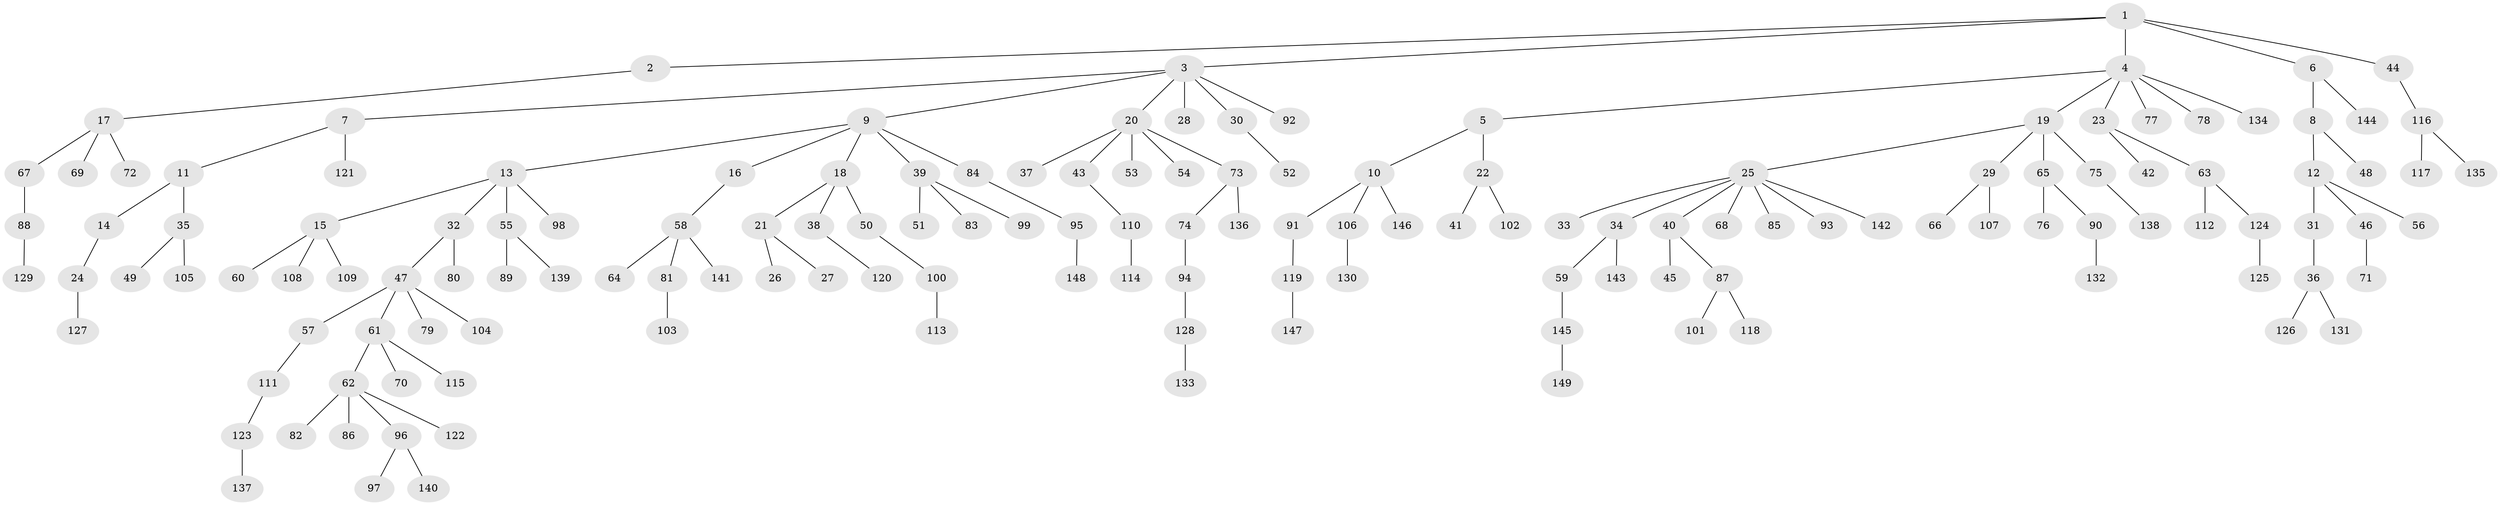 // Generated by graph-tools (version 1.1) at 2025/50/03/09/25 03:50:26]
// undirected, 149 vertices, 148 edges
graph export_dot {
graph [start="1"]
  node [color=gray90,style=filled];
  1;
  2;
  3;
  4;
  5;
  6;
  7;
  8;
  9;
  10;
  11;
  12;
  13;
  14;
  15;
  16;
  17;
  18;
  19;
  20;
  21;
  22;
  23;
  24;
  25;
  26;
  27;
  28;
  29;
  30;
  31;
  32;
  33;
  34;
  35;
  36;
  37;
  38;
  39;
  40;
  41;
  42;
  43;
  44;
  45;
  46;
  47;
  48;
  49;
  50;
  51;
  52;
  53;
  54;
  55;
  56;
  57;
  58;
  59;
  60;
  61;
  62;
  63;
  64;
  65;
  66;
  67;
  68;
  69;
  70;
  71;
  72;
  73;
  74;
  75;
  76;
  77;
  78;
  79;
  80;
  81;
  82;
  83;
  84;
  85;
  86;
  87;
  88;
  89;
  90;
  91;
  92;
  93;
  94;
  95;
  96;
  97;
  98;
  99;
  100;
  101;
  102;
  103;
  104;
  105;
  106;
  107;
  108;
  109;
  110;
  111;
  112;
  113;
  114;
  115;
  116;
  117;
  118;
  119;
  120;
  121;
  122;
  123;
  124;
  125;
  126;
  127;
  128;
  129;
  130;
  131;
  132;
  133;
  134;
  135;
  136;
  137;
  138;
  139;
  140;
  141;
  142;
  143;
  144;
  145;
  146;
  147;
  148;
  149;
  1 -- 2;
  1 -- 3;
  1 -- 4;
  1 -- 6;
  1 -- 44;
  2 -- 17;
  3 -- 7;
  3 -- 9;
  3 -- 20;
  3 -- 28;
  3 -- 30;
  3 -- 92;
  4 -- 5;
  4 -- 19;
  4 -- 23;
  4 -- 77;
  4 -- 78;
  4 -- 134;
  5 -- 10;
  5 -- 22;
  6 -- 8;
  6 -- 144;
  7 -- 11;
  7 -- 121;
  8 -- 12;
  8 -- 48;
  9 -- 13;
  9 -- 16;
  9 -- 18;
  9 -- 39;
  9 -- 84;
  10 -- 91;
  10 -- 106;
  10 -- 146;
  11 -- 14;
  11 -- 35;
  12 -- 31;
  12 -- 46;
  12 -- 56;
  13 -- 15;
  13 -- 32;
  13 -- 55;
  13 -- 98;
  14 -- 24;
  15 -- 60;
  15 -- 108;
  15 -- 109;
  16 -- 58;
  17 -- 67;
  17 -- 69;
  17 -- 72;
  18 -- 21;
  18 -- 38;
  18 -- 50;
  19 -- 25;
  19 -- 29;
  19 -- 65;
  19 -- 75;
  20 -- 37;
  20 -- 43;
  20 -- 53;
  20 -- 54;
  20 -- 73;
  21 -- 26;
  21 -- 27;
  22 -- 41;
  22 -- 102;
  23 -- 42;
  23 -- 63;
  24 -- 127;
  25 -- 33;
  25 -- 34;
  25 -- 40;
  25 -- 68;
  25 -- 85;
  25 -- 93;
  25 -- 142;
  29 -- 66;
  29 -- 107;
  30 -- 52;
  31 -- 36;
  32 -- 47;
  32 -- 80;
  34 -- 59;
  34 -- 143;
  35 -- 49;
  35 -- 105;
  36 -- 126;
  36 -- 131;
  38 -- 120;
  39 -- 51;
  39 -- 83;
  39 -- 99;
  40 -- 45;
  40 -- 87;
  43 -- 110;
  44 -- 116;
  46 -- 71;
  47 -- 57;
  47 -- 61;
  47 -- 79;
  47 -- 104;
  50 -- 100;
  55 -- 89;
  55 -- 139;
  57 -- 111;
  58 -- 64;
  58 -- 81;
  58 -- 141;
  59 -- 145;
  61 -- 62;
  61 -- 70;
  61 -- 115;
  62 -- 82;
  62 -- 86;
  62 -- 96;
  62 -- 122;
  63 -- 112;
  63 -- 124;
  65 -- 76;
  65 -- 90;
  67 -- 88;
  73 -- 74;
  73 -- 136;
  74 -- 94;
  75 -- 138;
  81 -- 103;
  84 -- 95;
  87 -- 101;
  87 -- 118;
  88 -- 129;
  90 -- 132;
  91 -- 119;
  94 -- 128;
  95 -- 148;
  96 -- 97;
  96 -- 140;
  100 -- 113;
  106 -- 130;
  110 -- 114;
  111 -- 123;
  116 -- 117;
  116 -- 135;
  119 -- 147;
  123 -- 137;
  124 -- 125;
  128 -- 133;
  145 -- 149;
}
